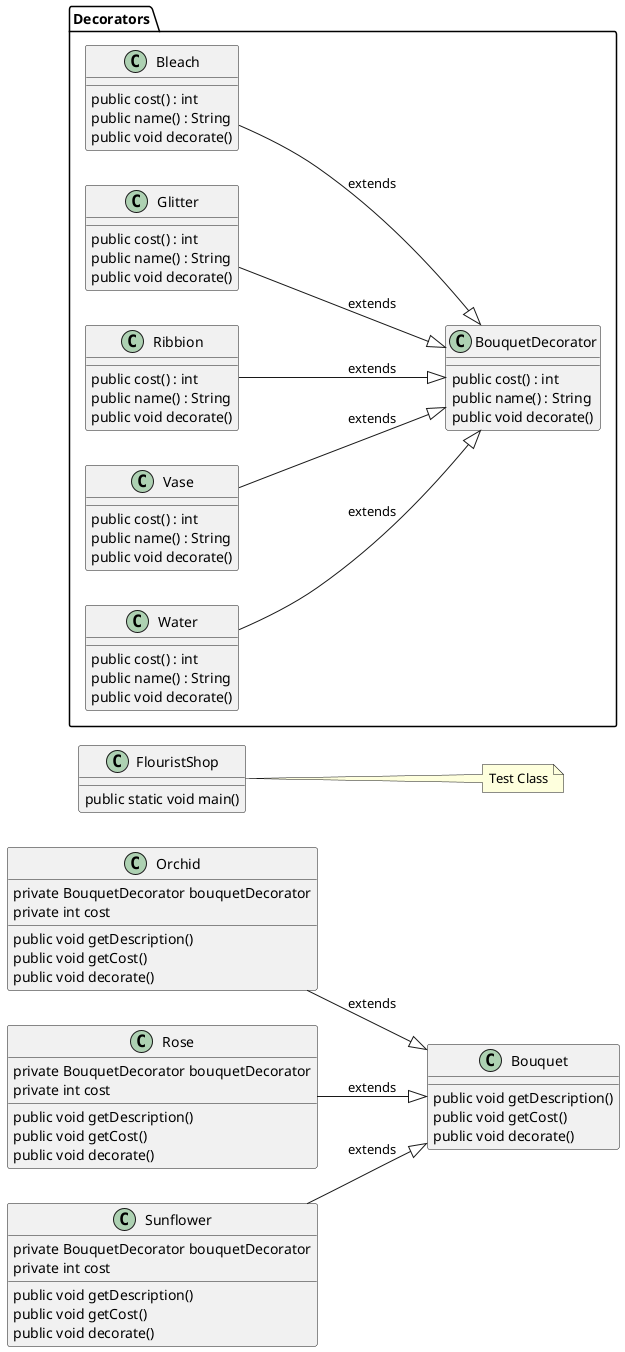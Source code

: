 @startuml
'https://plantuml.com/use-case-diagram
left to right direction

package Decorators
{
class Bleach
{
public cost() : int
public name() : String
public void decorate()
}

class Glitter
{
public cost() : int
public name() : String
public void decorate()
}
class Ribbion
{
public cost() : int
public name() : String
public void decorate()
}
class Vase
{
public cost() : int
public name() : String
public void decorate()
}
class Water
{
public cost() : int
public name() : String
public void decorate()
}
class BouquetDecorator
{
public cost() : int
public name() : String
public void decorate()
}

}

Bleach --|> BouquetDecorator : extends
Glitter --|> BouquetDecorator : extends
Ribbion --|> BouquetDecorator : extends
Vase --|> BouquetDecorator : extends
Water --|> BouquetDecorator : extends

class Bouquet
{
public void getDescription()
    public void getCost()
    public void decorate()
}
class Orchid
{
private BouquetDecorator bouquetDecorator
   private int cost
   public void getDescription()
       public void getCost()
       public void decorate()
}
class Rose
{
private BouquetDecorator bouquetDecorator
    private int cost
    public void getDescription()
    public void getCost()
    public void decorate()
}
class Sunflower
{
private BouquetDecorator bouquetDecorator
    private int cost
    public void getDescription()
    public void getCost()
    public void decorate()
}

Orchid --|> Bouquet : extends 
Rose --|> Bouquet : extends
Sunflower --|> Bouquet : extends

class FlouristShop
{
 public static void main()

}
note right : Test Class


@enduml